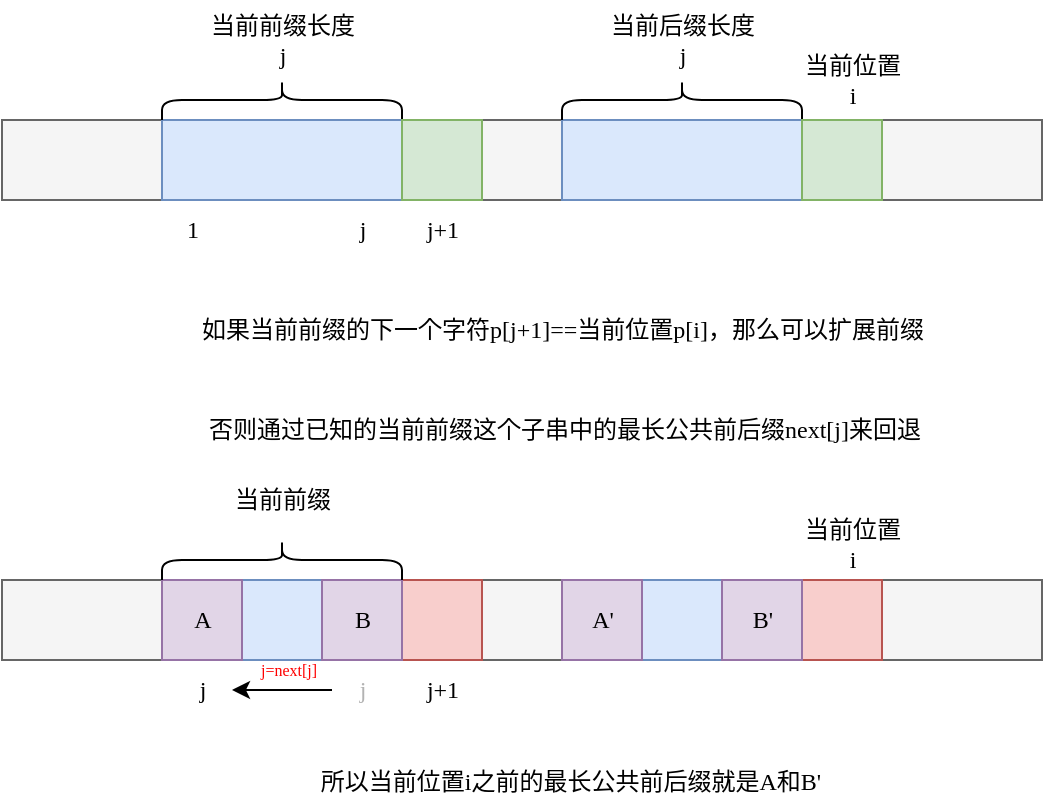 <mxfile version="24.7.14">
  <diagram name="第 1 页" id="38bmIWLiVgcQbwReOGMh">
    <mxGraphModel dx="719" dy="469" grid="0" gridSize="10" guides="1" tooltips="1" connect="1" arrows="1" fold="1" page="1" pageScale="1" pageWidth="1654" pageHeight="2336" math="0" shadow="0">
      <root>
        <mxCell id="0" />
        <mxCell id="1" parent="0" />
        <mxCell id="LKPQvU0XqsFsYS4dyeuE-3" value="" style="rounded=0;html=1;fillColor=#f5f5f5;fontColor=#333333;strokeColor=#666666;fontFamily=Lucida Console;" parent="1" vertex="1">
          <mxGeometry x="560" y="1120" width="520" height="40" as="geometry" />
        </mxCell>
        <mxCell id="LKPQvU0XqsFsYS4dyeuE-1" value="" style="rounded=0;html=1;fillColor=#dae8fc;strokeColor=#6c8ebf;fontFamily=Lucida Console;" parent="1" vertex="1">
          <mxGeometry x="640" y="1120" width="120" height="40" as="geometry" />
        </mxCell>
        <mxCell id="LKPQvU0XqsFsYS4dyeuE-2" value="" style="rounded=0;html=1;fillColor=#dae8fc;strokeColor=#6c8ebf;fontFamily=Lucida Console;" parent="1" vertex="1">
          <mxGeometry x="840" y="1120" width="120" height="40" as="geometry" />
        </mxCell>
        <mxCell id="LKPQvU0XqsFsYS4dyeuE-6" value="当前位置&lt;div&gt;i&lt;/div&gt;" style="text;html=1;align=center;verticalAlign=middle;resizable=0;points=[];autosize=1;strokeColor=none;fillColor=none;fontFamily=Lucida Console;" parent="1" vertex="1">
          <mxGeometry x="950" y="1080" width="70" height="40" as="geometry" />
        </mxCell>
        <mxCell id="LKPQvU0XqsFsYS4dyeuE-7" value="" style="shape=curlyBracket;html=1;rounded=1;labelPosition=left;verticalLabelPosition=middle;align=right;verticalAlign=middle;direction=south;fontFamily=Lucida Console;" parent="1" vertex="1">
          <mxGeometry x="640" y="1100" width="120" height="20" as="geometry" />
        </mxCell>
        <mxCell id="LKPQvU0XqsFsYS4dyeuE-8" value="" style="shape=curlyBracket;html=1;rounded=1;labelPosition=left;verticalLabelPosition=middle;align=right;verticalAlign=middle;direction=south;fontFamily=Lucida Console;" parent="1" vertex="1">
          <mxGeometry x="840" y="1100" width="120" height="20" as="geometry" />
        </mxCell>
        <mxCell id="LKPQvU0XqsFsYS4dyeuE-9" value="当前前缀长度&lt;div&gt;j&lt;/div&gt;" style="text;html=1;align=center;verticalAlign=middle;resizable=0;points=[];autosize=1;strokeColor=none;fillColor=none;fontFamily=Lucida Console;" parent="1" vertex="1">
          <mxGeometry x="650" y="1060" width="100" height="40" as="geometry" />
        </mxCell>
        <mxCell id="LKPQvU0XqsFsYS4dyeuE-10" value="当前后缀长度&lt;div&gt;j&lt;/div&gt;" style="text;html=1;align=center;verticalAlign=middle;resizable=0;points=[];autosize=1;strokeColor=none;fillColor=none;fontFamily=Lucida Console;" parent="1" vertex="1">
          <mxGeometry x="850" y="1060" width="100" height="40" as="geometry" />
        </mxCell>
        <mxCell id="LKPQvU0XqsFsYS4dyeuE-13" value="1" style="text;html=1;align=center;verticalAlign=middle;resizable=0;points=[];autosize=1;strokeColor=none;fillColor=none;fontFamily=Lucida Console;" parent="1" vertex="1">
          <mxGeometry x="640" y="1160" width="30" height="30" as="geometry" />
        </mxCell>
        <mxCell id="LKPQvU0XqsFsYS4dyeuE-14" value="j" style="text;html=1;align=center;verticalAlign=middle;resizable=0;points=[];autosize=1;strokeColor=none;fillColor=none;fontFamily=Lucida Console;" parent="1" vertex="1">
          <mxGeometry x="725" y="1160" width="30" height="30" as="geometry" />
        </mxCell>
        <mxCell id="LKPQvU0XqsFsYS4dyeuE-15" value="j+1" style="text;html=1;align=center;verticalAlign=middle;resizable=0;points=[];autosize=1;strokeColor=none;fillColor=none;fontFamily=Lucida Console;" parent="1" vertex="1">
          <mxGeometry x="755" y="1160" width="50" height="30" as="geometry" />
        </mxCell>
        <mxCell id="LKPQvU0XqsFsYS4dyeuE-16" value="" style="rounded=0;html=1;fillColor=#d5e8d4;strokeColor=#82b366;fontFamily=Lucida Console;" parent="1" vertex="1">
          <mxGeometry x="760" y="1120" width="40" height="40" as="geometry" />
        </mxCell>
        <mxCell id="LKPQvU0XqsFsYS4dyeuE-17" value="" style="rounded=0;html=1;fillColor=#d5e8d4;strokeColor=#82b366;fontFamily=Lucida Console;" parent="1" vertex="1">
          <mxGeometry x="960" y="1120" width="40" height="40" as="geometry" />
        </mxCell>
        <mxCell id="LKPQvU0XqsFsYS4dyeuE-18" value="如果当前前缀的下一个字符p[j+1]==当前位置p[i]，那么可以扩展前缀" style="text;html=1;align=center;verticalAlign=middle;resizable=0;points=[];autosize=1;strokeColor=none;fillColor=none;fontFamily=Lucida Console;" parent="1" vertex="1">
          <mxGeometry x="635" y="1210" width="410" height="30" as="geometry" />
        </mxCell>
        <mxCell id="swUKTVLusb5L7PW5voq6-1" value="" style="rounded=0;html=1;fillColor=#f5f5f5;fontColor=#333333;strokeColor=#666666;fontFamily=Lucida Console;" vertex="1" parent="1">
          <mxGeometry x="560" y="1350" width="520" height="40" as="geometry" />
        </mxCell>
        <mxCell id="swUKTVLusb5L7PW5voq6-2" value="" style="rounded=0;html=1;fillColor=#dae8fc;strokeColor=#6c8ebf;fontFamily=Lucida Console;" vertex="1" parent="1">
          <mxGeometry x="640" y="1350" width="120" height="40" as="geometry" />
        </mxCell>
        <mxCell id="swUKTVLusb5L7PW5voq6-3" value="" style="rounded=0;html=1;fillColor=#dae8fc;strokeColor=#6c8ebf;fontFamily=Lucida Console;" vertex="1" parent="1">
          <mxGeometry x="840" y="1350" width="120" height="40" as="geometry" />
        </mxCell>
        <mxCell id="swUKTVLusb5L7PW5voq6-4" value="" style="rounded=0;html=1;fillColor=#f8cecc;strokeColor=#b85450;fontFamily=Lucida Console;" vertex="1" parent="1">
          <mxGeometry x="760" y="1350" width="40" height="40" as="geometry" />
        </mxCell>
        <mxCell id="swUKTVLusb5L7PW5voq6-5" value="" style="rounded=0;html=1;fillColor=#f8cecc;strokeColor=#b85450;fontFamily=Lucida Console;" vertex="1" parent="1">
          <mxGeometry x="960" y="1350" width="40" height="40" as="geometry" />
        </mxCell>
        <mxCell id="swUKTVLusb5L7PW5voq6-6" value="当前位置&lt;div&gt;i&lt;/div&gt;" style="text;html=1;align=center;verticalAlign=middle;resizable=0;points=[];autosize=1;strokeColor=none;fillColor=none;fontFamily=Lucida Console;" vertex="1" parent="1">
          <mxGeometry x="950" y="1312" width="70" height="40" as="geometry" />
        </mxCell>
        <mxCell id="swUKTVLusb5L7PW5voq6-18" style="edgeStyle=orthogonalEdgeStyle;rounded=0;orthogonalLoop=1;jettySize=auto;html=1;" edge="1" parent="1" source="swUKTVLusb5L7PW5voq6-8" target="swUKTVLusb5L7PW5voq6-17">
          <mxGeometry relative="1" as="geometry" />
        </mxCell>
        <mxCell id="swUKTVLusb5L7PW5voq6-8" value="j" style="text;html=1;align=center;verticalAlign=middle;resizable=0;points=[];autosize=1;strokeColor=none;fillColor=none;fontFamily=Lucida Console;fontColor=#B3B3B3;" vertex="1" parent="1">
          <mxGeometry x="725" y="1390" width="30" height="30" as="geometry" />
        </mxCell>
        <mxCell id="swUKTVLusb5L7PW5voq6-9" value="j+1" style="text;html=1;align=center;verticalAlign=middle;resizable=0;points=[];autosize=1;strokeColor=none;fillColor=none;fontFamily=Lucida Console;" vertex="1" parent="1">
          <mxGeometry x="755" y="1390" width="50" height="30" as="geometry" />
        </mxCell>
        <mxCell id="swUKTVLusb5L7PW5voq6-10" value="B" style="rounded=0;html=1;fillColor=#e1d5e7;strokeColor=#9673a6;fontFamily=Lucida Console;" vertex="1" parent="1">
          <mxGeometry x="720" y="1350" width="40" height="40" as="geometry" />
        </mxCell>
        <mxCell id="swUKTVLusb5L7PW5voq6-11" value="A" style="rounded=0;html=1;fillColor=#e1d5e7;strokeColor=#9673a6;fontFamily=Lucida Console;" vertex="1" parent="1">
          <mxGeometry x="640" y="1350" width="40" height="40" as="geometry" />
        </mxCell>
        <mxCell id="swUKTVLusb5L7PW5voq6-13" value="" style="shape=curlyBracket;html=1;rounded=1;labelPosition=left;verticalLabelPosition=middle;align=right;verticalAlign=middle;direction=south;fontFamily=Lucida Console;" vertex="1" parent="1">
          <mxGeometry x="640" y="1330" width="120" height="20" as="geometry" />
        </mxCell>
        <mxCell id="swUKTVLusb5L7PW5voq6-14" value="当前前缀" style="text;html=1;align=center;verticalAlign=middle;resizable=0;points=[];autosize=1;strokeColor=none;fillColor=none;fontFamily=Lucida Console;" vertex="1" parent="1">
          <mxGeometry x="667" y="1297" width="66" height="26" as="geometry" />
        </mxCell>
        <mxCell id="swUKTVLusb5L7PW5voq6-16" value="否则通过已知的当前前缀这个子串中的最长公共前后缀next[j]来回退" style="text;html=1;align=center;verticalAlign=middle;resizable=0;points=[];autosize=1;strokeColor=none;fillColor=none;fontFamily=Lucida Console;" vertex="1" parent="1">
          <mxGeometry x="645" y="1262" width="392" height="26" as="geometry" />
        </mxCell>
        <mxCell id="swUKTVLusb5L7PW5voq6-17" value="j" style="text;html=1;align=center;verticalAlign=middle;resizable=0;points=[];autosize=1;strokeColor=none;fillColor=none;fontFamily=Lucida Console;" vertex="1" parent="1">
          <mxGeometry x="645" y="1390" width="30" height="30" as="geometry" />
        </mxCell>
        <mxCell id="swUKTVLusb5L7PW5voq6-19" value="&lt;font color=&quot;#ff0000&quot; style=&quot;font-size: 8px;&quot;&gt;j=next[j]&lt;/font&gt;" style="text;html=1;align=center;verticalAlign=middle;resizable=0;points=[];autosize=1;strokeColor=none;fillColor=none;fontFamily=Lucida Console;" vertex="1" parent="1">
          <mxGeometry x="672" y="1381" width="61" height="26" as="geometry" />
        </mxCell>
        <mxCell id="swUKTVLusb5L7PW5voq6-20" value="A&#39;" style="rounded=0;html=1;fillColor=#e1d5e7;strokeColor=#9673a6;fontFamily=Lucida Console;" vertex="1" parent="1">
          <mxGeometry x="840" y="1350" width="40" height="40" as="geometry" />
        </mxCell>
        <mxCell id="swUKTVLusb5L7PW5voq6-21" value="B&#39;" style="rounded=0;html=1;fillColor=#e1d5e7;strokeColor=#9673a6;fontFamily=Lucida Console;" vertex="1" parent="1">
          <mxGeometry x="920" y="1350" width="40" height="40" as="geometry" />
        </mxCell>
        <mxCell id="swUKTVLusb5L7PW5voq6-22" value="所以当前位置i之前的最长公共前后缀就是A和B&#39;" style="text;html=1;align=center;verticalAlign=middle;resizable=0;points=[];autosize=1;strokeColor=none;fillColor=none;fontFamily=Lucida Console;" vertex="1" parent="1">
          <mxGeometry x="706" y="1438" width="275" height="26" as="geometry" />
        </mxCell>
      </root>
    </mxGraphModel>
  </diagram>
</mxfile>
